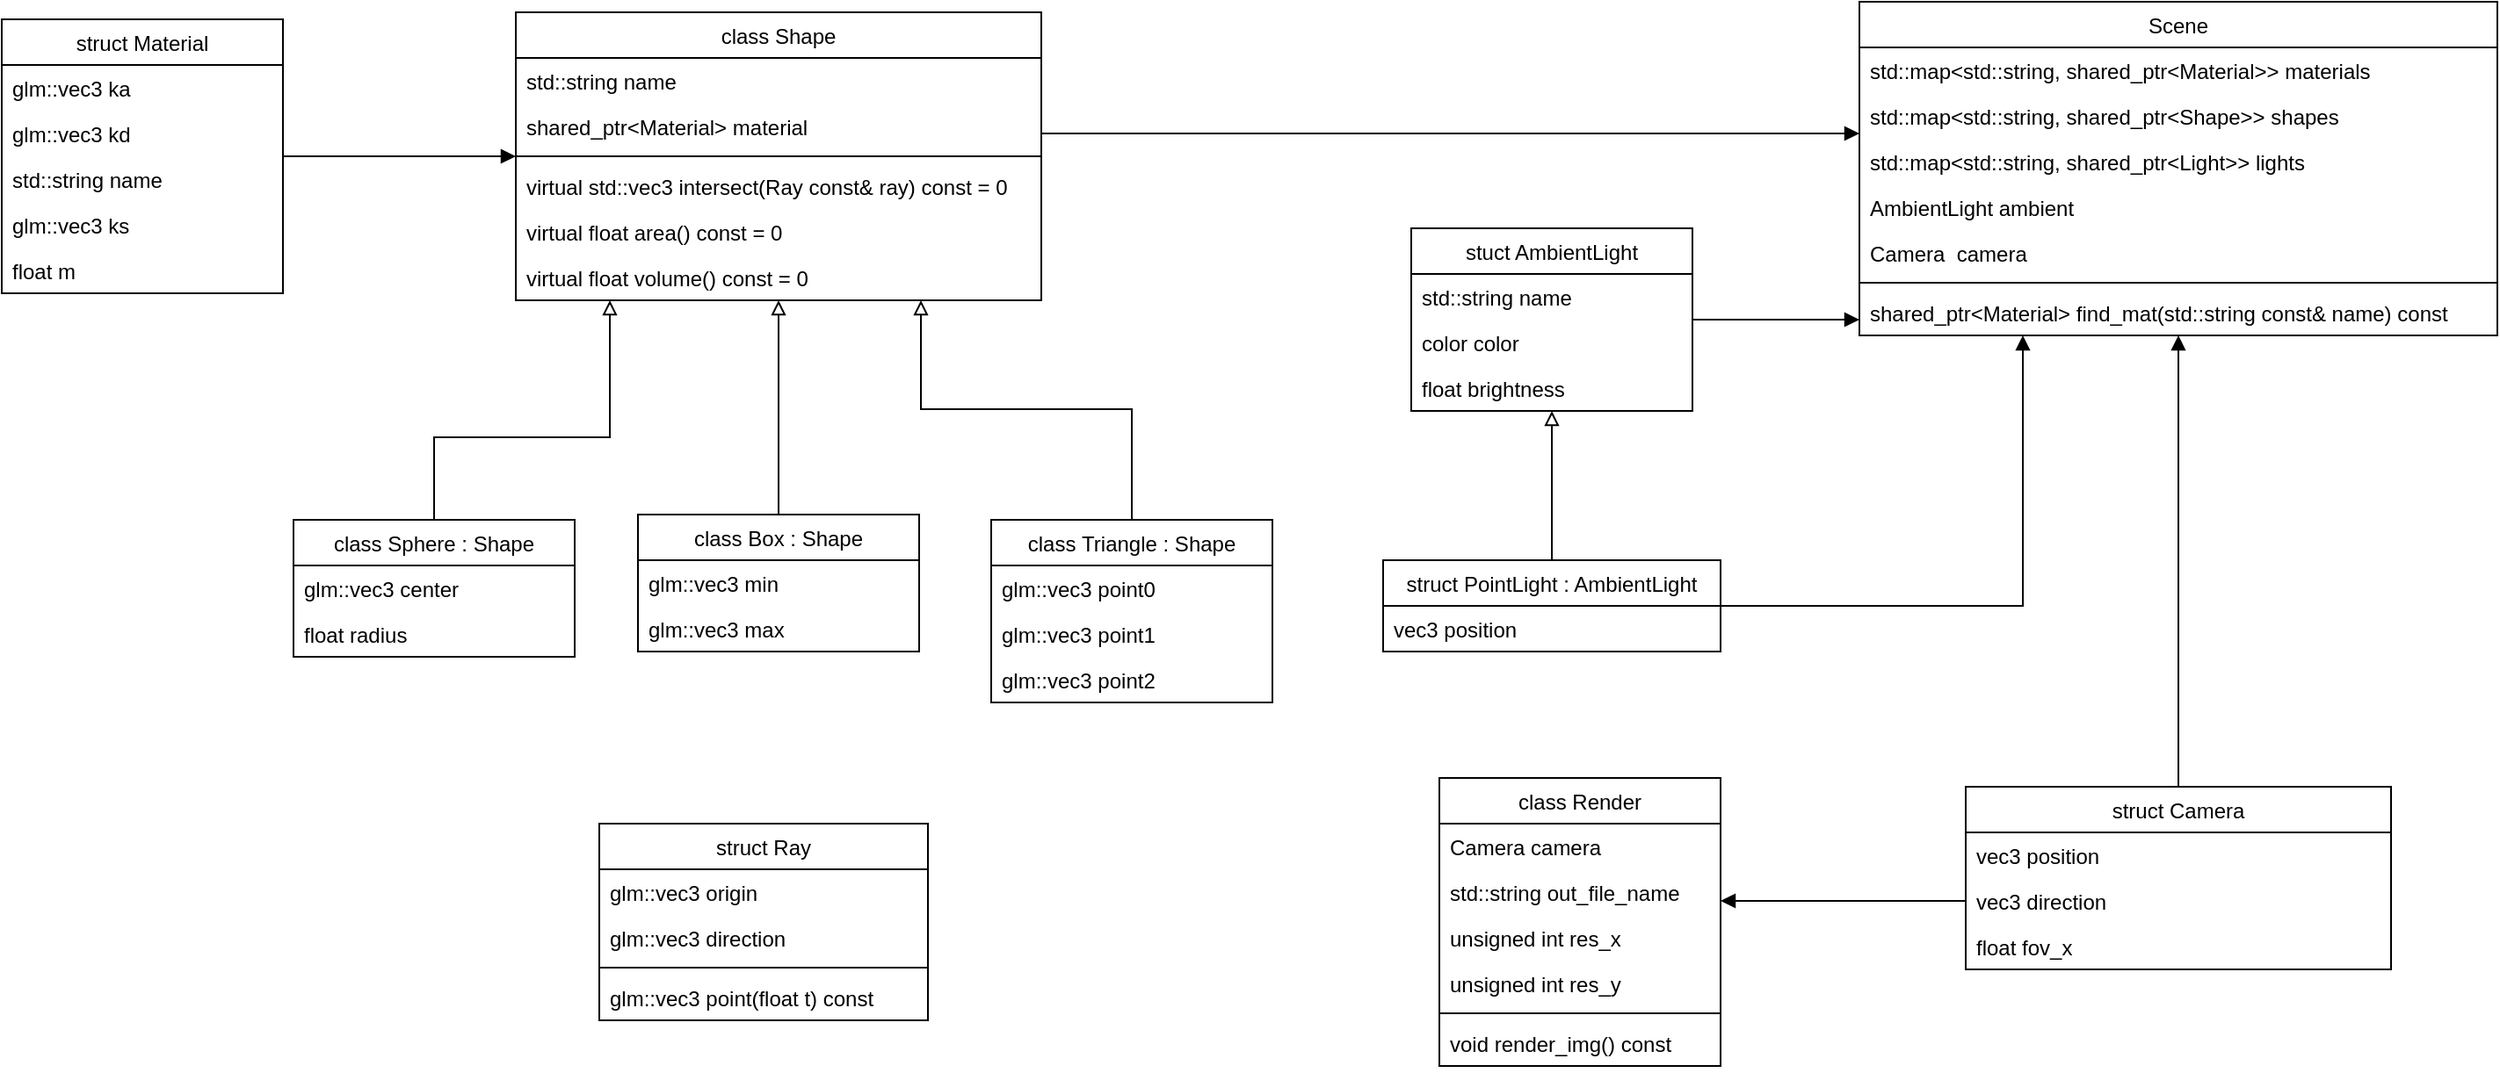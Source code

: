 <mxfile version="14.4.3" type="device"><diagram id="C5RBs43oDa-KdzZeNtuy" name="Page-1"><mxGraphModel dx="2500" dy="967" grid="0" gridSize="10" guides="1" tooltips="1" connect="1" arrows="1" fold="1" page="1" pageScale="1" pageWidth="827" pageHeight="1169" math="0" shadow="0"><root><mxCell id="WIyWlLk6GJQsqaUBKTNV-0"/><mxCell id="WIyWlLk6GJQsqaUBKTNV-1" parent="WIyWlLk6GJQsqaUBKTNV-0"/><mxCell id="zkfFHV4jXpPFQw0GAbJ--17" value="class Shape" style="swimlane;fontStyle=0;align=center;verticalAlign=top;childLayout=stackLayout;horizontal=1;startSize=26;horizontalStack=0;resizeParent=1;resizeLast=0;collapsible=1;marginBottom=0;rounded=0;shadow=0;strokeWidth=1;" parent="WIyWlLk6GJQsqaUBKTNV-1" vertex="1"><mxGeometry x="-479.5" y="85" width="299" height="164" as="geometry"><mxRectangle x="550" y="140" width="160" height="26" as="alternateBounds"/></mxGeometry></mxCell><mxCell id="lZPVT1o3cz535geIvVYT-36" value="std::string name" style="text;align=left;verticalAlign=top;spacingLeft=4;spacingRight=4;overflow=hidden;rotatable=0;points=[[0,0.5],[1,0.5]];portConstraint=eastwest;rounded=0;shadow=0;html=0;" parent="zkfFHV4jXpPFQw0GAbJ--17" vertex="1"><mxGeometry y="26" width="299" height="26" as="geometry"/></mxCell><mxCell id="zkfFHV4jXpPFQw0GAbJ--22" value="shared_ptr&lt;Material&gt; material" style="text;align=left;verticalAlign=top;spacingLeft=4;spacingRight=4;overflow=hidden;rotatable=0;points=[[0,0.5],[1,0.5]];portConstraint=eastwest;rounded=0;shadow=0;html=0;" parent="zkfFHV4jXpPFQw0GAbJ--17" vertex="1"><mxGeometry y="52" width="299" height="26" as="geometry"/></mxCell><mxCell id="zkfFHV4jXpPFQw0GAbJ--23" value="" style="line;html=1;strokeWidth=1;align=left;verticalAlign=middle;spacingTop=-1;spacingLeft=3;spacingRight=3;rotatable=0;labelPosition=right;points=[];portConstraint=eastwest;" parent="zkfFHV4jXpPFQw0GAbJ--17" vertex="1"><mxGeometry y="78" width="299" height="8" as="geometry"/></mxCell><mxCell id="O59_ISn4V3h8PsDtF1R_-29" value="virtual std::vec3 intersect(Ray const&amp; ray) const = 0" style="text;align=left;verticalAlign=top;spacingLeft=4;spacingRight=4;overflow=hidden;rotatable=0;points=[[0,0.5],[1,0.5]];portConstraint=eastwest;rounded=0;shadow=0;html=0;" parent="zkfFHV4jXpPFQw0GAbJ--17" vertex="1"><mxGeometry y="86" width="299" height="26" as="geometry"/></mxCell><mxCell id="yrvjEOlokaZMjQIlRU4V-1" value="virtual float area() const = 0" style="text;align=left;verticalAlign=top;spacingLeft=4;spacingRight=4;overflow=hidden;rotatable=0;points=[[0,0.5],[1,0.5]];portConstraint=eastwest;rounded=0;shadow=0;html=0;" vertex="1" parent="zkfFHV4jXpPFQw0GAbJ--17"><mxGeometry y="112" width="299" height="26" as="geometry"/></mxCell><mxCell id="yrvjEOlokaZMjQIlRU4V-2" value="virtual float volume() const = 0" style="text;align=left;verticalAlign=top;spacingLeft=4;spacingRight=4;overflow=hidden;rotatable=0;points=[[0,0.5],[1,0.5]];portConstraint=eastwest;rounded=0;shadow=0;html=0;" vertex="1" parent="zkfFHV4jXpPFQw0GAbJ--17"><mxGeometry y="138" width="299" height="26" as="geometry"/></mxCell><mxCell id="yrvjEOlokaZMjQIlRU4V-21" style="edgeStyle=orthogonalEdgeStyle;rounded=0;orthogonalLoop=1;jettySize=auto;html=1;endArrow=block;endFill=1;" edge="1" parent="WIyWlLk6GJQsqaUBKTNV-1" source="lZPVT1o3cz535geIvVYT-0" target="zkfFHV4jXpPFQw0GAbJ--17"><mxGeometry relative="1" as="geometry"/></mxCell><mxCell id="lZPVT1o3cz535geIvVYT-0" value="struct Material" style="swimlane;fontStyle=0;align=center;verticalAlign=top;childLayout=stackLayout;horizontal=1;startSize=26;horizontalStack=0;resizeParent=1;resizeLast=0;collapsible=1;marginBottom=0;rounded=0;shadow=0;strokeWidth=1;" parent="WIyWlLk6GJQsqaUBKTNV-1" vertex="1"><mxGeometry x="-772" y="89" width="160" height="156" as="geometry"><mxRectangle x="550" y="140" width="160" height="26" as="alternateBounds"/></mxGeometry></mxCell><mxCell id="O59_ISn4V3h8PsDtF1R_-30" value="glm::vec3 ka" style="text;align=left;verticalAlign=top;spacingLeft=4;spacingRight=4;overflow=hidden;rotatable=0;points=[[0,0.5],[1,0.5]];portConstraint=eastwest;rounded=0;shadow=0;html=0;" parent="lZPVT1o3cz535geIvVYT-0" vertex="1"><mxGeometry y="26" width="160" height="26" as="geometry"/></mxCell><mxCell id="O59_ISn4V3h8PsDtF1R_-32" value="glm::vec3 kd" style="text;align=left;verticalAlign=top;spacingLeft=4;spacingRight=4;overflow=hidden;rotatable=0;points=[[0,0.5],[1,0.5]];portConstraint=eastwest;rounded=0;shadow=0;html=0;" parent="lZPVT1o3cz535geIvVYT-0" vertex="1"><mxGeometry y="52" width="160" height="26" as="geometry"/></mxCell><mxCell id="O59_ISn4V3h8PsDtF1R_-35" value="std::string name" style="text;align=left;verticalAlign=top;spacingLeft=4;spacingRight=4;overflow=hidden;rotatable=0;points=[[0,0.5],[1,0.5]];portConstraint=eastwest;rounded=0;shadow=0;html=0;" parent="lZPVT1o3cz535geIvVYT-0" vertex="1"><mxGeometry y="78" width="160" height="26" as="geometry"/></mxCell><mxCell id="O59_ISn4V3h8PsDtF1R_-33" value="glm::vec3 ks" style="text;align=left;verticalAlign=top;spacingLeft=4;spacingRight=4;overflow=hidden;rotatable=0;points=[[0,0.5],[1,0.5]];portConstraint=eastwest;rounded=0;shadow=0;html=0;" parent="lZPVT1o3cz535geIvVYT-0" vertex="1"><mxGeometry y="104" width="160" height="26" as="geometry"/></mxCell><mxCell id="O59_ISn4V3h8PsDtF1R_-34" value="float m" style="text;align=left;verticalAlign=top;spacingLeft=4;spacingRight=4;overflow=hidden;rotatable=0;points=[[0,0.5],[1,0.5]];portConstraint=eastwest;rounded=0;shadow=0;html=0;" parent="lZPVT1o3cz535geIvVYT-0" vertex="1"><mxGeometry y="130" width="160" height="26" as="geometry"/></mxCell><mxCell id="O59_ISn4V3h8PsDtF1R_-13" style="edgeStyle=orthogonalEdgeStyle;rounded=0;orthogonalLoop=1;jettySize=auto;html=1;entryX=0.5;entryY=1;entryDx=0;entryDy=0;endArrow=block;endFill=1;" parent="WIyWlLk6GJQsqaUBKTNV-1" source="lZPVT1o3cz535geIvVYT-5" target="lZPVT1o3cz535geIvVYT-40" edge="1"><mxGeometry relative="1" as="geometry"/></mxCell><mxCell id="lZPVT1o3cz535geIvVYT-5" value="struct Camera" style="swimlane;fontStyle=0;align=center;verticalAlign=top;childLayout=stackLayout;horizontal=1;startSize=26;horizontalStack=0;resizeParent=1;resizeLast=0;collapsible=1;marginBottom=0;rounded=0;shadow=0;strokeWidth=1;" parent="WIyWlLk6GJQsqaUBKTNV-1" vertex="1"><mxGeometry x="345.5" y="526" width="242" height="104" as="geometry"><mxRectangle x="550" y="140" width="160" height="26" as="alternateBounds"/></mxGeometry></mxCell><mxCell id="lZPVT1o3cz535geIvVYT-10" value="vec3 position" style="text;align=left;verticalAlign=top;spacingLeft=4;spacingRight=4;overflow=hidden;rotatable=0;points=[[0,0.5],[1,0.5]];portConstraint=eastwest;rounded=0;shadow=0;html=0;" parent="lZPVT1o3cz535geIvVYT-5" vertex="1"><mxGeometry y="26" width="242" height="26" as="geometry"/></mxCell><mxCell id="lZPVT1o3cz535geIvVYT-11" value="vec3 direction" style="text;align=left;verticalAlign=top;spacingLeft=4;spacingRight=4;overflow=hidden;rotatable=0;points=[[0,0.5],[1,0.5]];portConstraint=eastwest;rounded=0;shadow=0;html=0;" parent="lZPVT1o3cz535geIvVYT-5" vertex="1"><mxGeometry y="52" width="242" height="26" as="geometry"/></mxCell><mxCell id="lZPVT1o3cz535geIvVYT-6" value="float fov_x" style="text;align=left;verticalAlign=top;spacingLeft=4;spacingRight=4;overflow=hidden;rotatable=0;points=[[0,0.5],[1,0.5]];portConstraint=eastwest;rounded=0;shadow=0;html=0;" parent="lZPVT1o3cz535geIvVYT-5" vertex="1"><mxGeometry y="78" width="242" height="26" as="geometry"/></mxCell><mxCell id="lZPVT1o3cz535geIvVYT-12" value="class Render" style="swimlane;fontStyle=0;align=center;verticalAlign=top;childLayout=stackLayout;horizontal=1;startSize=26;horizontalStack=0;resizeParent=1;resizeLast=0;collapsible=1;marginBottom=0;rounded=0;shadow=0;strokeWidth=1;" parent="WIyWlLk6GJQsqaUBKTNV-1" vertex="1"><mxGeometry x="46" y="521" width="160" height="164" as="geometry"><mxRectangle x="550" y="140" width="160" height="26" as="alternateBounds"/></mxGeometry></mxCell><mxCell id="lZPVT1o3cz535geIvVYT-13" value="Camera camera" style="text;align=left;verticalAlign=top;spacingLeft=4;spacingRight=4;overflow=hidden;rotatable=0;points=[[0,0.5],[1,0.5]];portConstraint=eastwest;rounded=0;shadow=0;html=0;" parent="lZPVT1o3cz535geIvVYT-12" vertex="1"><mxGeometry y="26" width="160" height="26" as="geometry"/></mxCell><mxCell id="lZPVT1o3cz535geIvVYT-14" value="std::string out_file_name" style="text;align=left;verticalAlign=top;spacingLeft=4;spacingRight=4;overflow=hidden;rotatable=0;points=[[0,0.5],[1,0.5]];portConstraint=eastwest;rounded=0;shadow=0;html=0;" parent="lZPVT1o3cz535geIvVYT-12" vertex="1"><mxGeometry y="52" width="160" height="26" as="geometry"/></mxCell><mxCell id="yrvjEOlokaZMjQIlRU4V-9" value="unsigned int res_x" style="text;align=left;verticalAlign=top;spacingLeft=4;spacingRight=4;overflow=hidden;rotatable=0;points=[[0,0.5],[1,0.5]];portConstraint=eastwest;rounded=0;shadow=0;html=0;" vertex="1" parent="lZPVT1o3cz535geIvVYT-12"><mxGeometry y="78" width="160" height="26" as="geometry"/></mxCell><mxCell id="yrvjEOlokaZMjQIlRU4V-16" value="unsigned int res_y" style="text;align=left;verticalAlign=top;spacingLeft=4;spacingRight=4;overflow=hidden;rotatable=0;points=[[0,0.5],[1,0.5]];portConstraint=eastwest;rounded=0;shadow=0;html=0;" vertex="1" parent="lZPVT1o3cz535geIvVYT-12"><mxGeometry y="104" width="160" height="26" as="geometry"/></mxCell><mxCell id="lZPVT1o3cz535geIvVYT-16" value="" style="line;html=1;strokeWidth=1;align=left;verticalAlign=middle;spacingTop=-1;spacingLeft=3;spacingRight=3;rotatable=0;labelPosition=right;points=[];portConstraint=eastwest;" parent="lZPVT1o3cz535geIvVYT-12" vertex="1"><mxGeometry y="130" width="160" height="8" as="geometry"/></mxCell><mxCell id="yrvjEOlokaZMjQIlRU4V-15" value="void render_img() const" style="text;align=left;verticalAlign=top;spacingLeft=4;spacingRight=4;overflow=hidden;rotatable=0;points=[[0,0.5],[1,0.5]];portConstraint=eastwest;rounded=0;shadow=0;html=0;" vertex="1" parent="lZPVT1o3cz535geIvVYT-12"><mxGeometry y="138" width="160" height="26" as="geometry"/></mxCell><mxCell id="yrvjEOlokaZMjQIlRU4V-20" style="edgeStyle=orthogonalEdgeStyle;rounded=0;orthogonalLoop=1;jettySize=auto;html=1;endArrow=block;endFill=0;" edge="1" parent="WIyWlLk6GJQsqaUBKTNV-1" source="lZPVT1o3cz535geIvVYT-20" target="zkfFHV4jXpPFQw0GAbJ--17"><mxGeometry relative="1" as="geometry"><Array as="points"><mxPoint x="-526" y="327"/><mxPoint x="-426" y="327"/></Array></mxGeometry></mxCell><mxCell id="lZPVT1o3cz535geIvVYT-20" value="class Sphere : Shape" style="swimlane;fontStyle=0;align=center;verticalAlign=top;childLayout=stackLayout;horizontal=1;startSize=26;horizontalStack=0;resizeParent=1;resizeLast=0;collapsible=1;marginBottom=0;rounded=0;shadow=0;strokeWidth=1;" parent="WIyWlLk6GJQsqaUBKTNV-1" vertex="1"><mxGeometry x="-606" y="374" width="160" height="78" as="geometry"><mxRectangle x="550" y="140" width="160" height="26" as="alternateBounds"/></mxGeometry></mxCell><mxCell id="lZPVT1o3cz535geIvVYT-21" value="glm::vec3 center" style="text;align=left;verticalAlign=top;spacingLeft=4;spacingRight=4;overflow=hidden;rotatable=0;points=[[0,0.5],[1,0.5]];portConstraint=eastwest;rounded=0;shadow=0;html=0;" parent="lZPVT1o3cz535geIvVYT-20" vertex="1"><mxGeometry y="26" width="160" height="26" as="geometry"/></mxCell><mxCell id="lZPVT1o3cz535geIvVYT-35" value="float radius" style="text;align=left;verticalAlign=top;spacingLeft=4;spacingRight=4;overflow=hidden;rotatable=0;points=[[0,0.5],[1,0.5]];portConstraint=eastwest;rounded=0;shadow=0;html=0;" parent="lZPVT1o3cz535geIvVYT-20" vertex="1"><mxGeometry y="52" width="160" height="26" as="geometry"/></mxCell><mxCell id="O59_ISn4V3h8PsDtF1R_-12" style="edgeStyle=orthogonalEdgeStyle;rounded=0;orthogonalLoop=1;jettySize=auto;html=1;entryX=0.5;entryY=1;entryDx=0;entryDy=0;endArrow=block;endFill=0;" parent="WIyWlLk6GJQsqaUBKTNV-1" source="lZPVT1o3cz535geIvVYT-25" target="zkfFHV4jXpPFQw0GAbJ--17" edge="1"><mxGeometry relative="1" as="geometry"/></mxCell><mxCell id="lZPVT1o3cz535geIvVYT-25" value="class Box : Shape" style="swimlane;fontStyle=0;align=center;verticalAlign=top;childLayout=stackLayout;horizontal=1;startSize=26;horizontalStack=0;resizeParent=1;resizeLast=0;collapsible=1;marginBottom=0;rounded=0;shadow=0;strokeWidth=1;" parent="WIyWlLk6GJQsqaUBKTNV-1" vertex="1"><mxGeometry x="-410" y="371" width="160" height="78" as="geometry"><mxRectangle x="550" y="140" width="160" height="26" as="alternateBounds"/></mxGeometry></mxCell><mxCell id="lZPVT1o3cz535geIvVYT-26" value="glm::vec3 min" style="text;align=left;verticalAlign=top;spacingLeft=4;spacingRight=4;overflow=hidden;rotatable=0;points=[[0,0.5],[1,0.5]];portConstraint=eastwest;rounded=0;shadow=0;html=0;" parent="lZPVT1o3cz535geIvVYT-25" vertex="1"><mxGeometry y="26" width="160" height="26" as="geometry"/></mxCell><mxCell id="lZPVT1o3cz535geIvVYT-37" value="glm::vec3 max" style="text;align=left;verticalAlign=top;spacingLeft=4;spacingRight=4;overflow=hidden;rotatable=0;points=[[0,0.5],[1,0.5]];portConstraint=eastwest;" parent="lZPVT1o3cz535geIvVYT-25" vertex="1"><mxGeometry y="52" width="160" height="26" as="geometry"/></mxCell><mxCell id="yrvjEOlokaZMjQIlRU4V-22" style="edgeStyle=orthogonalEdgeStyle;rounded=0;orthogonalLoop=1;jettySize=auto;html=1;endArrow=block;endFill=0;" edge="1" parent="WIyWlLk6GJQsqaUBKTNV-1" source="lZPVT1o3cz535geIvVYT-30" target="zkfFHV4jXpPFQw0GAbJ--17"><mxGeometry relative="1" as="geometry"><Array as="points"><mxPoint x="-129" y="311"/><mxPoint x="-249" y="311"/></Array></mxGeometry></mxCell><mxCell id="lZPVT1o3cz535geIvVYT-30" value="class Triangle : Shape" style="swimlane;fontStyle=0;align=center;verticalAlign=top;childLayout=stackLayout;horizontal=1;startSize=26;horizontalStack=0;resizeParent=1;resizeLast=0;collapsible=1;marginBottom=0;rounded=0;shadow=0;strokeWidth=1;" parent="WIyWlLk6GJQsqaUBKTNV-1" vertex="1"><mxGeometry x="-209" y="374" width="160" height="104" as="geometry"><mxRectangle x="550" y="140" width="160" height="26" as="alternateBounds"/></mxGeometry></mxCell><mxCell id="lZPVT1o3cz535geIvVYT-31" value="glm::vec3 point0" style="text;align=left;verticalAlign=top;spacingLeft=4;spacingRight=4;overflow=hidden;rotatable=0;points=[[0,0.5],[1,0.5]];portConstraint=eastwest;rounded=0;shadow=0;html=0;" parent="lZPVT1o3cz535geIvVYT-30" vertex="1"><mxGeometry y="26" width="160" height="26" as="geometry"/></mxCell><mxCell id="lZPVT1o3cz535geIvVYT-38" value="glm::vec3 point1" style="text;align=left;verticalAlign=top;spacingLeft=4;spacingRight=4;overflow=hidden;rotatable=0;points=[[0,0.5],[1,0.5]];portConstraint=eastwest;rounded=0;shadow=0;html=0;" parent="lZPVT1o3cz535geIvVYT-30" vertex="1"><mxGeometry y="52" width="160" height="26" as="geometry"/></mxCell><mxCell id="lZPVT1o3cz535geIvVYT-39" value="glm::vec3 point2" style="text;align=left;verticalAlign=top;spacingLeft=4;spacingRight=4;overflow=hidden;rotatable=0;points=[[0,0.5],[1,0.5]];portConstraint=eastwest;rounded=0;shadow=0;html=0;" parent="lZPVT1o3cz535geIvVYT-30" vertex="1"><mxGeometry y="78" width="160" height="26" as="geometry"/></mxCell><mxCell id="lZPVT1o3cz535geIvVYT-40" value="Scene" style="swimlane;fontStyle=0;align=center;verticalAlign=top;childLayout=stackLayout;horizontal=1;startSize=26;horizontalStack=0;resizeParent=1;resizeLast=0;collapsible=1;marginBottom=0;rounded=0;shadow=0;strokeWidth=1;" parent="WIyWlLk6GJQsqaUBKTNV-1" vertex="1"><mxGeometry x="285" y="79" width="363" height="190" as="geometry"><mxRectangle x="550" y="140" width="160" height="26" as="alternateBounds"/></mxGeometry></mxCell><mxCell id="yrvjEOlokaZMjQIlRU4V-6" value="std::map&lt;std::string, shared_ptr&lt;Material&gt;&gt; materials" style="text;align=left;verticalAlign=top;spacingLeft=4;spacingRight=4;overflow=hidden;rotatable=0;points=[[0,0.5],[1,0.5]];portConstraint=eastwest;rounded=0;shadow=0;html=0;" vertex="1" parent="lZPVT1o3cz535geIvVYT-40"><mxGeometry y="26" width="363" height="26" as="geometry"/></mxCell><mxCell id="lZPVT1o3cz535geIvVYT-41" value="std::map&lt;std::string, shared_ptr&lt;Shape&gt;&gt; shapes" style="text;align=left;verticalAlign=top;spacingLeft=4;spacingRight=4;overflow=hidden;rotatable=0;points=[[0,0.5],[1,0.5]];portConstraint=eastwest;rounded=0;shadow=0;html=0;" parent="lZPVT1o3cz535geIvVYT-40" vertex="1"><mxGeometry y="52" width="363" height="26" as="geometry"/></mxCell><mxCell id="O59_ISn4V3h8PsDtF1R_-0" value="std::map&lt;std::string, shared_ptr&lt;Light&gt;&gt; lights" style="text;align=left;verticalAlign=top;spacingLeft=4;spacingRight=4;overflow=hidden;rotatable=0;points=[[0,0.5],[1,0.5]];portConstraint=eastwest;rounded=0;shadow=0;html=0;" parent="lZPVT1o3cz535geIvVYT-40" vertex="1"><mxGeometry y="78" width="363" height="26" as="geometry"/></mxCell><mxCell id="O59_ISn4V3h8PsDtF1R_-6" value="AmbientLight ambient" style="text;align=left;verticalAlign=top;spacingLeft=4;spacingRight=4;overflow=hidden;rotatable=0;points=[[0,0.5],[1,0.5]];portConstraint=eastwest;rounded=0;shadow=0;html=0;" parent="lZPVT1o3cz535geIvVYT-40" vertex="1"><mxGeometry y="104" width="363" height="26" as="geometry"/></mxCell><mxCell id="O59_ISn4V3h8PsDtF1R_-8" value="Camera  camera" style="text;align=left;verticalAlign=top;spacingLeft=4;spacingRight=4;overflow=hidden;rotatable=0;points=[[0,0.5],[1,0.5]];portConstraint=eastwest;rounded=0;shadow=0;html=0;" parent="lZPVT1o3cz535geIvVYT-40" vertex="1"><mxGeometry y="130" width="363" height="26" as="geometry"/></mxCell><mxCell id="lZPVT1o3cz535geIvVYT-44" value="" style="line;html=1;strokeWidth=1;align=left;verticalAlign=middle;spacingTop=-1;spacingLeft=3;spacingRight=3;rotatable=0;labelPosition=right;points=[];portConstraint=eastwest;" parent="lZPVT1o3cz535geIvVYT-40" vertex="1"><mxGeometry y="156" width="363" height="8" as="geometry"/></mxCell><mxCell id="yrvjEOlokaZMjQIlRU4V-5" value="shared_ptr&lt;Material&gt; find_mat(std::string const&amp; name) const" style="text;align=left;verticalAlign=top;spacingLeft=4;spacingRight=4;overflow=hidden;rotatable=0;points=[[0,0.5],[1,0.5]];portConstraint=eastwest;rounded=0;shadow=0;html=0;" vertex="1" parent="lZPVT1o3cz535geIvVYT-40"><mxGeometry y="164" width="363" height="26" as="geometry"/></mxCell><mxCell id="yrvjEOlokaZMjQIlRU4V-23" style="edgeStyle=orthogonalEdgeStyle;rounded=0;orthogonalLoop=1;jettySize=auto;html=1;endArrow=block;endFill=1;" edge="1" parent="WIyWlLk6GJQsqaUBKTNV-1" source="O59_ISn4V3h8PsDtF1R_-1" target="lZPVT1o3cz535geIvVYT-40"><mxGeometry relative="1" as="geometry"><Array as="points"><mxPoint x="268" y="260"/><mxPoint x="268" y="260"/></Array></mxGeometry></mxCell><mxCell id="O59_ISn4V3h8PsDtF1R_-1" value="stuct AmbientLight" style="swimlane;fontStyle=0;align=center;verticalAlign=top;childLayout=stackLayout;horizontal=1;startSize=26;horizontalStack=0;resizeParent=1;resizeLast=0;collapsible=1;marginBottom=0;rounded=0;shadow=0;strokeWidth=1;" parent="WIyWlLk6GJQsqaUBKTNV-1" vertex="1"><mxGeometry x="30" y="208" width="160" height="104" as="geometry"><mxRectangle x="550" y="140" width="160" height="26" as="alternateBounds"/></mxGeometry></mxCell><mxCell id="O59_ISn4V3h8PsDtF1R_-37" value="std::string name" style="text;align=left;verticalAlign=top;spacingLeft=4;spacingRight=4;overflow=hidden;rotatable=0;points=[[0,0.5],[1,0.5]];portConstraint=eastwest;rounded=0;shadow=0;html=0;" parent="O59_ISn4V3h8PsDtF1R_-1" vertex="1"><mxGeometry y="26" width="160" height="26" as="geometry"/></mxCell><mxCell id="O59_ISn4V3h8PsDtF1R_-3" value="color color" style="text;align=left;verticalAlign=top;spacingLeft=4;spacingRight=4;overflow=hidden;rotatable=0;points=[[0,0.5],[1,0.5]];portConstraint=eastwest;rounded=0;shadow=0;html=0;" parent="O59_ISn4V3h8PsDtF1R_-1" vertex="1"><mxGeometry y="52" width="160" height="26" as="geometry"/></mxCell><mxCell id="O59_ISn4V3h8PsDtF1R_-4" value="float brightness" style="text;align=left;verticalAlign=top;spacingLeft=4;spacingRight=4;overflow=hidden;rotatable=0;points=[[0,0.5],[1,0.5]];portConstraint=eastwest;rounded=0;shadow=0;html=0;" parent="O59_ISn4V3h8PsDtF1R_-1" vertex="1"><mxGeometry y="78" width="160" height="26" as="geometry"/></mxCell><mxCell id="yrvjEOlokaZMjQIlRU4V-3" style="edgeStyle=orthogonalEdgeStyle;rounded=0;orthogonalLoop=1;jettySize=auto;html=1;endArrow=block;endFill=0;" edge="1" parent="WIyWlLk6GJQsqaUBKTNV-1" source="lZPVT1o3cz535geIvVYT-47" target="O59_ISn4V3h8PsDtF1R_-1"><mxGeometry relative="1" as="geometry"/></mxCell><mxCell id="yrvjEOlokaZMjQIlRU4V-8" style="edgeStyle=orthogonalEdgeStyle;rounded=0;orthogonalLoop=1;jettySize=auto;html=1;endArrow=block;endFill=1;" edge="1" parent="WIyWlLk6GJQsqaUBKTNV-1" source="lZPVT1o3cz535geIvVYT-47" target="lZPVT1o3cz535geIvVYT-40"><mxGeometry relative="1" as="geometry"><Array as="points"><mxPoint x="378" y="423"/></Array></mxGeometry></mxCell><mxCell id="lZPVT1o3cz535geIvVYT-47" value="struct PointLight : AmbientLight" style="swimlane;fontStyle=0;align=center;verticalAlign=top;childLayout=stackLayout;horizontal=1;startSize=26;horizontalStack=0;resizeParent=1;resizeLast=0;collapsible=1;marginBottom=0;rounded=0;shadow=0;strokeWidth=1;" parent="WIyWlLk6GJQsqaUBKTNV-1" vertex="1"><mxGeometry x="14" y="397" width="192" height="52" as="geometry"><mxRectangle x="550" y="140" width="160" height="26" as="alternateBounds"/></mxGeometry></mxCell><mxCell id="lZPVT1o3cz535geIvVYT-48" value="vec3 position" style="text;align=left;verticalAlign=top;spacingLeft=4;spacingRight=4;overflow=hidden;rotatable=0;points=[[0,0.5],[1,0.5]];portConstraint=eastwest;rounded=0;shadow=0;html=0;" parent="lZPVT1o3cz535geIvVYT-47" vertex="1"><mxGeometry y="26" width="192" height="26" as="geometry"/></mxCell><mxCell id="yrvjEOlokaZMjQIlRU4V-10" value="struct Ray" style="swimlane;fontStyle=0;align=center;verticalAlign=top;childLayout=stackLayout;horizontal=1;startSize=26;horizontalStack=0;resizeParent=1;resizeLast=0;collapsible=1;marginBottom=0;rounded=0;shadow=0;strokeWidth=1;" vertex="1" parent="WIyWlLk6GJQsqaUBKTNV-1"><mxGeometry x="-432" y="547" width="187" height="112" as="geometry"><mxRectangle x="550" y="140" width="160" height="26" as="alternateBounds"/></mxGeometry></mxCell><mxCell id="yrvjEOlokaZMjQIlRU4V-11" value="glm::vec3 origin" style="text;align=left;verticalAlign=top;spacingLeft=4;spacingRight=4;overflow=hidden;rotatable=0;points=[[0,0.5],[1,0.5]];portConstraint=eastwest;rounded=0;shadow=0;html=0;" vertex="1" parent="yrvjEOlokaZMjQIlRU4V-10"><mxGeometry y="26" width="187" height="26" as="geometry"/></mxCell><mxCell id="yrvjEOlokaZMjQIlRU4V-12" value="glm::vec3 direction" style="text;align=left;verticalAlign=top;spacingLeft=4;spacingRight=4;overflow=hidden;rotatable=0;points=[[0,0.5],[1,0.5]];portConstraint=eastwest;rounded=0;shadow=0;html=0;" vertex="1" parent="yrvjEOlokaZMjQIlRU4V-10"><mxGeometry y="52" width="187" height="26" as="geometry"/></mxCell><mxCell id="yrvjEOlokaZMjQIlRU4V-13" value="" style="line;html=1;strokeWidth=1;align=left;verticalAlign=middle;spacingTop=-1;spacingLeft=3;spacingRight=3;rotatable=0;labelPosition=right;points=[];portConstraint=eastwest;" vertex="1" parent="yrvjEOlokaZMjQIlRU4V-10"><mxGeometry y="78" width="187" height="8" as="geometry"/></mxCell><mxCell id="yrvjEOlokaZMjQIlRU4V-14" value="glm::vec3 point(float t) const" style="text;align=left;verticalAlign=top;spacingLeft=4;spacingRight=4;overflow=hidden;rotatable=0;points=[[0,0.5],[1,0.5]];portConstraint=eastwest;rounded=0;shadow=0;html=0;" vertex="1" parent="yrvjEOlokaZMjQIlRU4V-10"><mxGeometry y="86" width="187" height="26" as="geometry"/></mxCell><mxCell id="yrvjEOlokaZMjQIlRU4V-17" style="edgeStyle=orthogonalEdgeStyle;rounded=0;orthogonalLoop=1;jettySize=auto;html=1;endArrow=block;endFill=1;" edge="1" parent="WIyWlLk6GJQsqaUBKTNV-1" source="lZPVT1o3cz535geIvVYT-11" target="lZPVT1o3cz535geIvVYT-12"><mxGeometry relative="1" as="geometry"><Array as="points"><mxPoint x="239" y="591"/><mxPoint x="239" y="591"/></Array></mxGeometry></mxCell><mxCell id="yrvjEOlokaZMjQIlRU4V-18" style="edgeStyle=orthogonalEdgeStyle;rounded=0;orthogonalLoop=1;jettySize=auto;html=1;endArrow=block;endFill=1;" edge="1" parent="WIyWlLk6GJQsqaUBKTNV-1" source="zkfFHV4jXpPFQw0GAbJ--22" target="lZPVT1o3cz535geIvVYT-40"><mxGeometry relative="1" as="geometry"><Array as="points"><mxPoint x="204" y="154"/><mxPoint x="204" y="154"/></Array></mxGeometry></mxCell></root></mxGraphModel></diagram></mxfile>